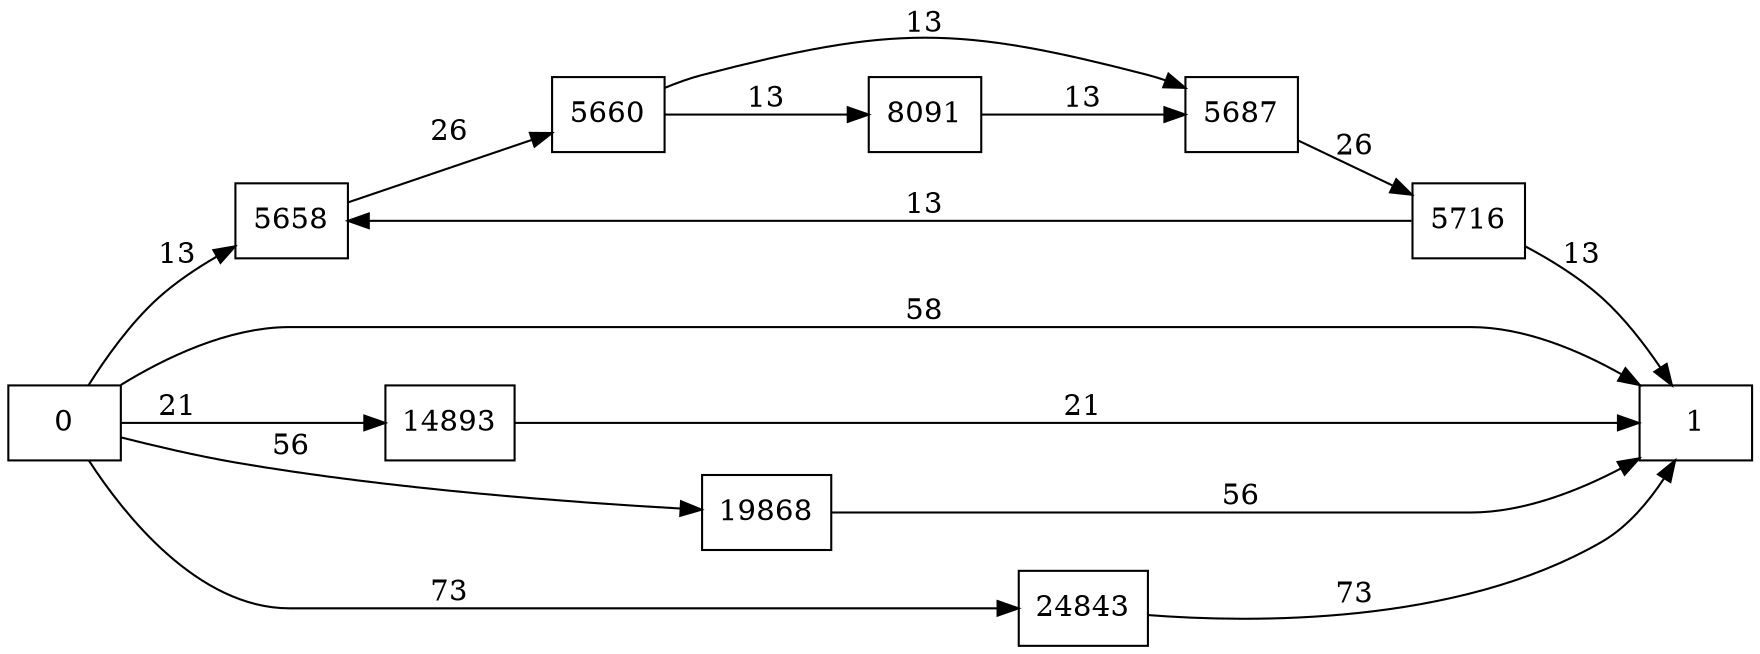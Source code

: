 digraph {
	graph [rankdir=LR]
	node [shape=rectangle]
	5658 -> 5660 [label=26]
	5660 -> 5687 [label=13]
	5660 -> 8091 [label=13]
	5687 -> 5716 [label=26]
	5716 -> 5658 [label=13]
	5716 -> 1 [label=13]
	8091 -> 5687 [label=13]
	14893 -> 1 [label=21]
	19868 -> 1 [label=56]
	24843 -> 1 [label=73]
	0 -> 1 [label=58]
	0 -> 5658 [label=13]
	0 -> 14893 [label=21]
	0 -> 19868 [label=56]
	0 -> 24843 [label=73]
}
